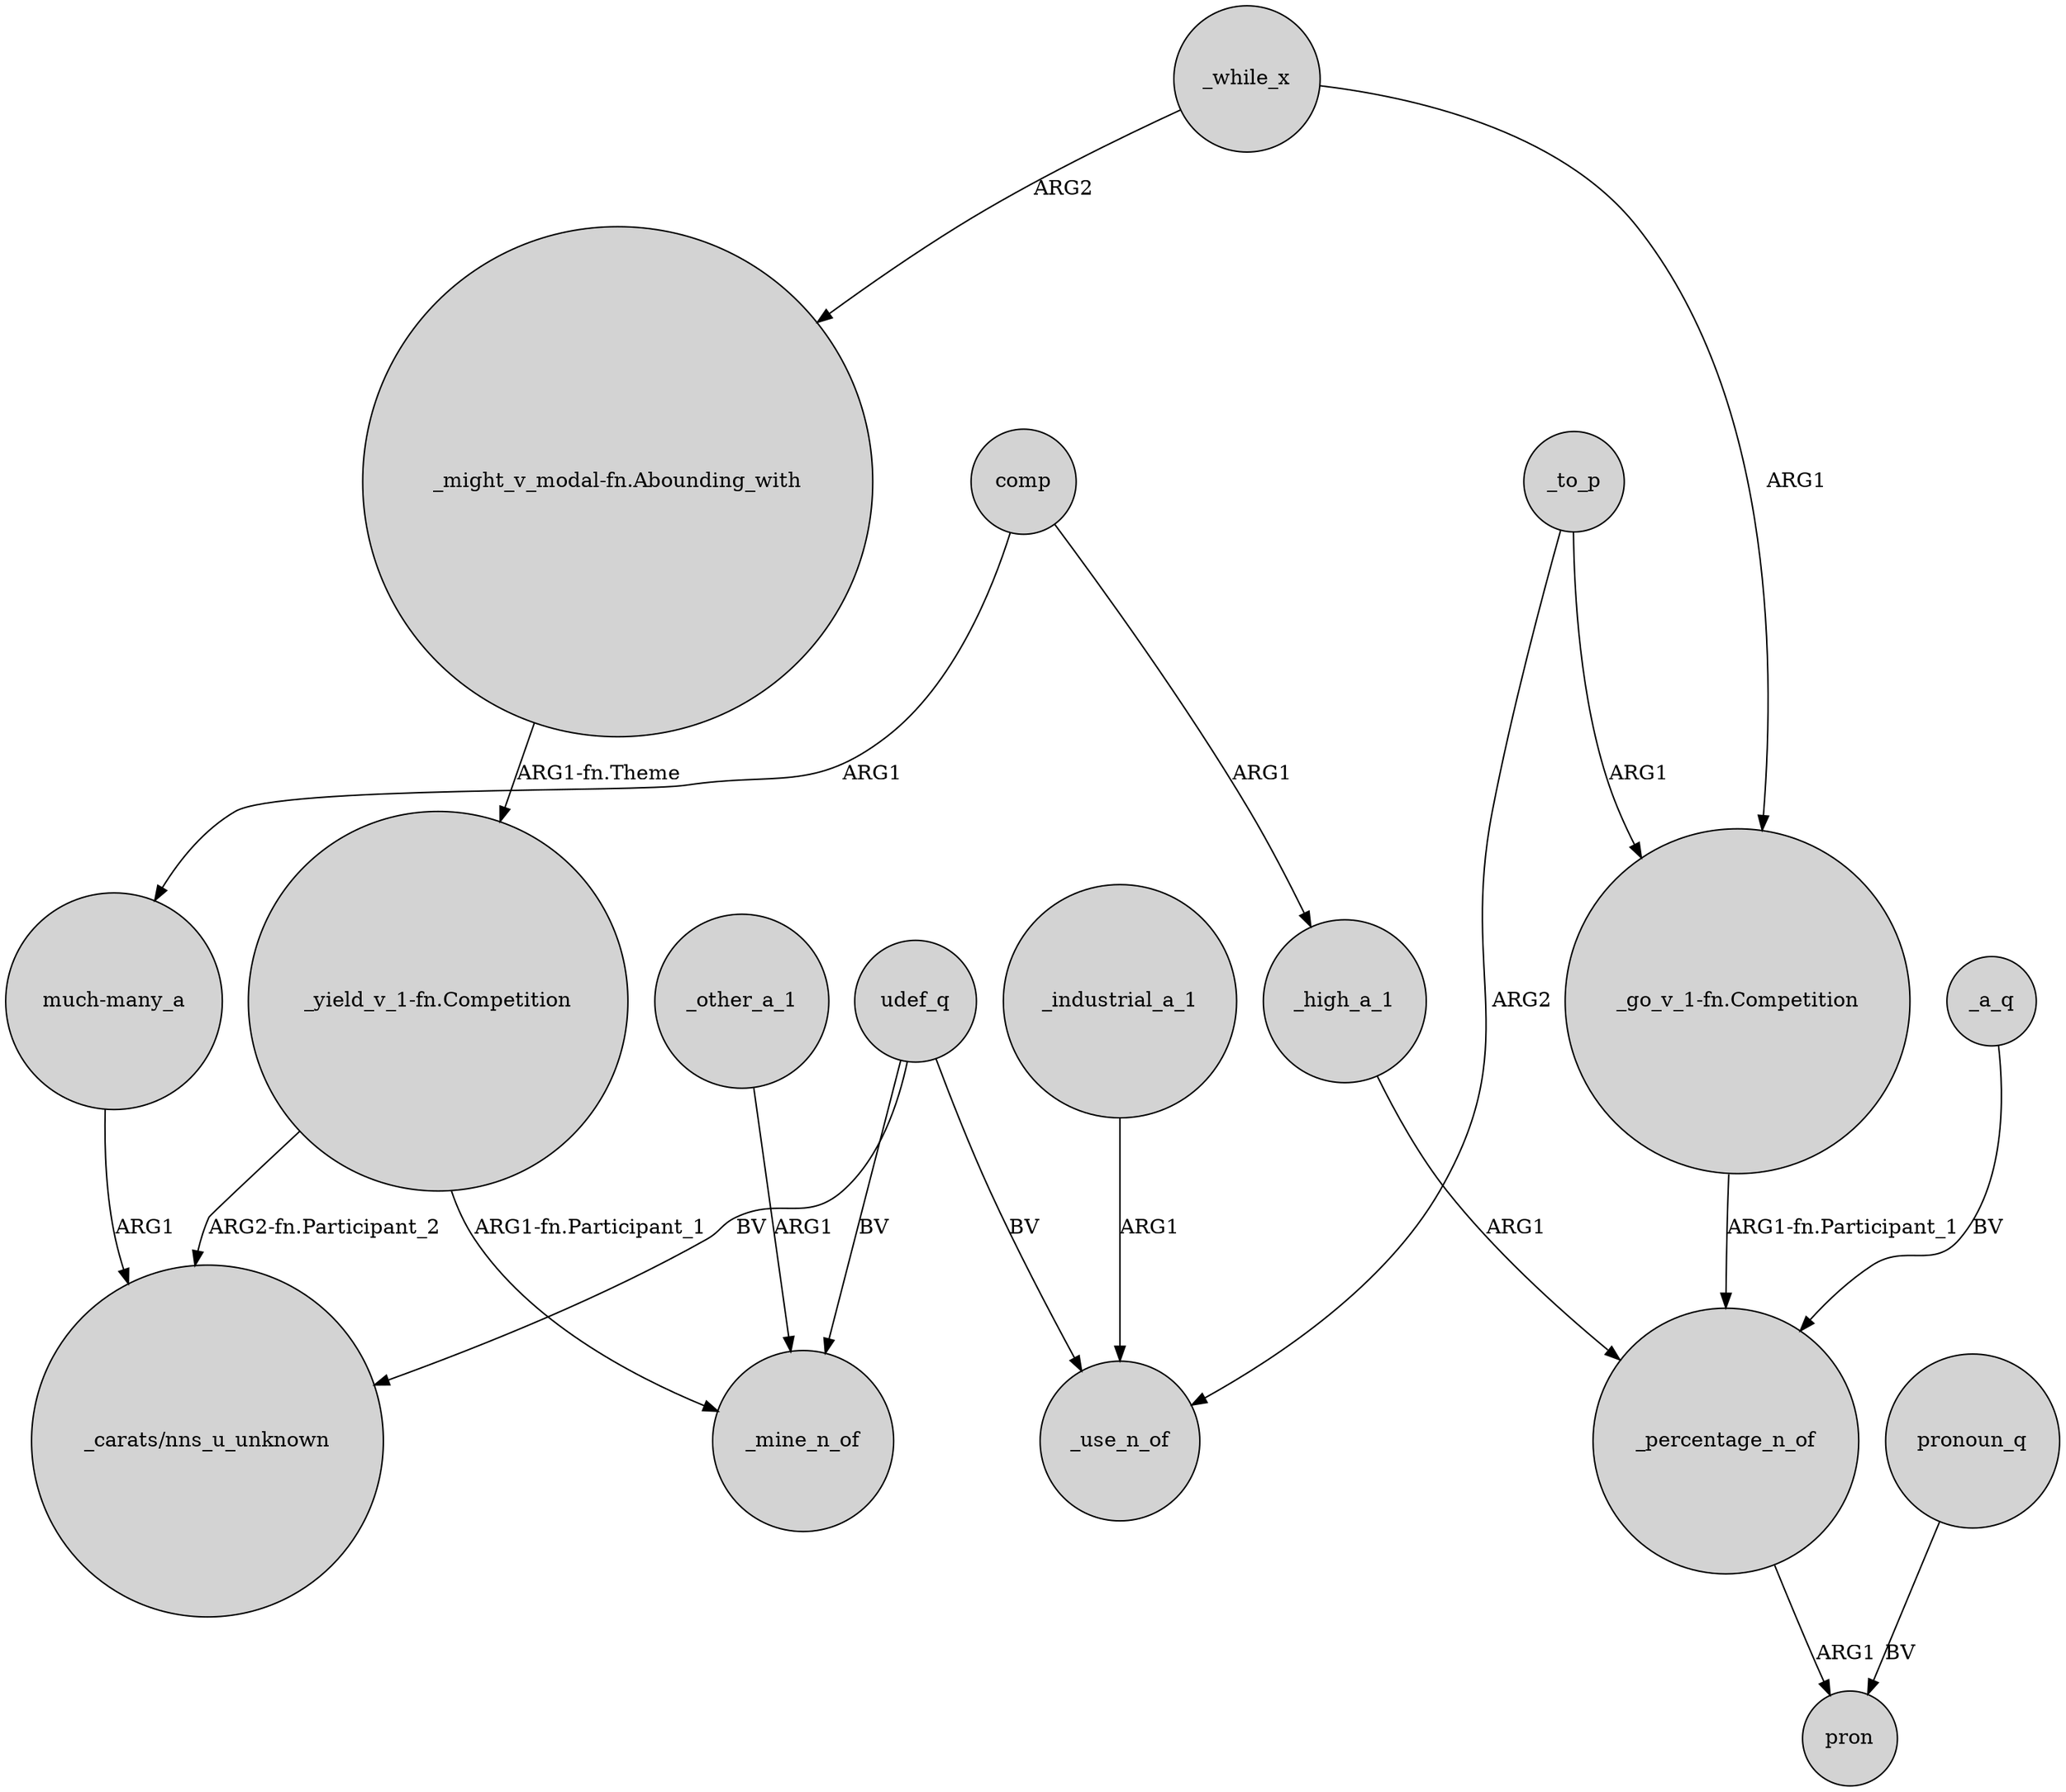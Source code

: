 digraph {
	node [shape=circle style=filled]
	udef_q -> _mine_n_of [label=BV]
	udef_q -> "_carats/nns_u_unknown" [label=BV]
	_industrial_a_1 -> _use_n_of [label=ARG1]
	_while_x -> "_go_v_1-fn.Competition" [label=ARG1]
	"_might_v_modal-fn.Abounding_with" -> "_yield_v_1-fn.Competition" [label="ARG1-fn.Theme"]
	"_yield_v_1-fn.Competition" -> _mine_n_of [label="ARG1-fn.Participant_1"]
	pronoun_q -> pron [label=BV]
	comp -> "much-many_a" [label=ARG1]
	_to_p -> _use_n_of [label=ARG2]
	_while_x -> "_might_v_modal-fn.Abounding_with" [label=ARG2]
	"_yield_v_1-fn.Competition" -> "_carats/nns_u_unknown" [label="ARG2-fn.Participant_2"]
	comp -> _high_a_1 [label=ARG1]
	_other_a_1 -> _mine_n_of [label=ARG1]
	_to_p -> "_go_v_1-fn.Competition" [label=ARG1]
	udef_q -> _use_n_of [label=BV]
	_percentage_n_of -> pron [label=ARG1]
	"much-many_a" -> "_carats/nns_u_unknown" [label=ARG1]
	_high_a_1 -> _percentage_n_of [label=ARG1]
	_a_q -> _percentage_n_of [label=BV]
	"_go_v_1-fn.Competition" -> _percentage_n_of [label="ARG1-fn.Participant_1"]
}
